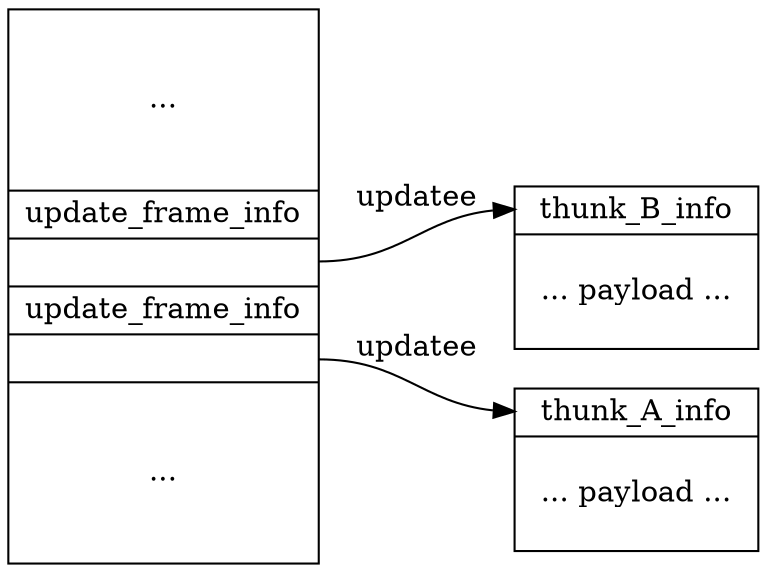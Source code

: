 digraph {
    node [shape=record];
    stack
    [label=" \n\n ... \n\n\n \
           | update_frame_info \
           | <updatee_1> \
           | update_frame_info \
           | <updatee_2> \
           | \n\n ... \n\n\n \
           "]

    thunk1
    [label=" <top> thunk_B_info \
           | \n ... payload ... \n\n \
           "]

    thunk2
    [label=" <top> thunk_A_info \
           | \n ... payload ... \n\n \
           "]

    stack:updatee_1 -> thunk1:top [label="updatee"]
    stack:updatee_2 -> thunk2:top [label="updatee"]
  rankdir="LR"
}

